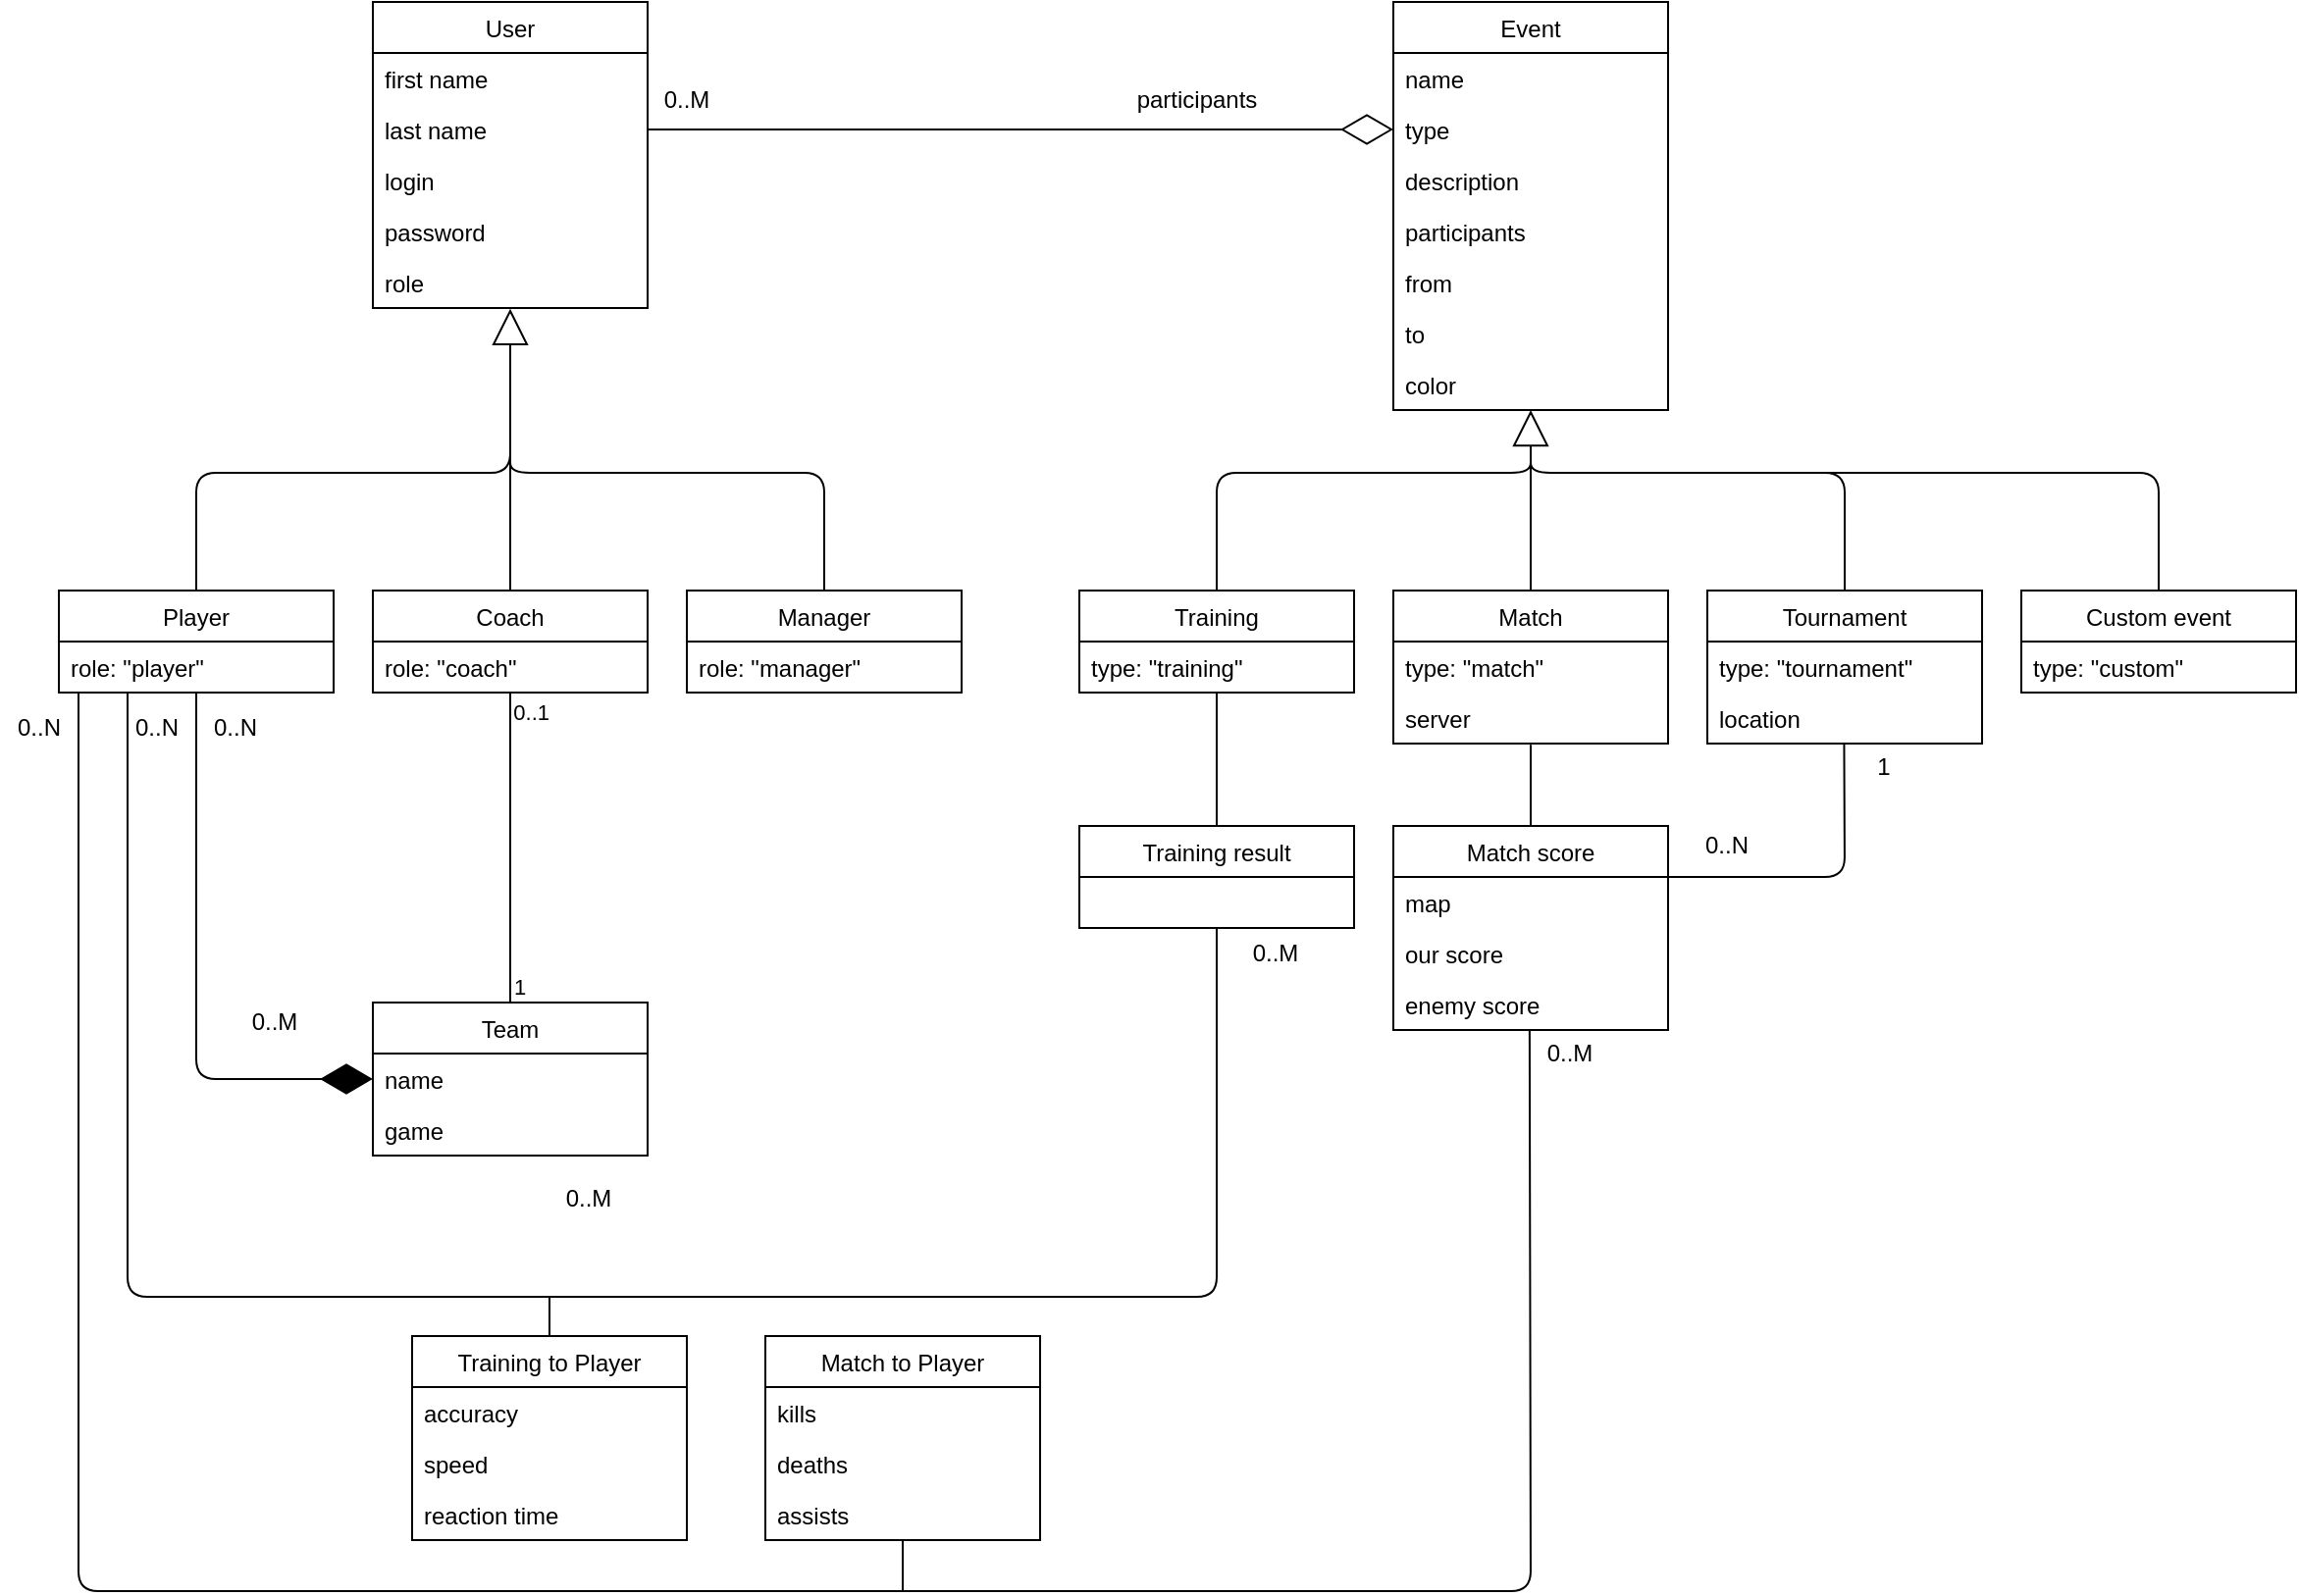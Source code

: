 <mxfile version="14.1.1" type="github">
  <diagram name="Page-1" id="9f46799a-70d6-7492-0946-bef42562c5a5">
    <mxGraphModel dx="1955" dy="1784" grid="1" gridSize="10" guides="1" tooltips="1" connect="1" arrows="1" fold="1" page="1" pageScale="1" pageWidth="1100" pageHeight="850" background="#ffffff" math="0" shadow="0">
      <root>
        <mxCell id="0" />
        <mxCell id="1" parent="0" />
        <mxCell id="-_pgTqp3qG2hkj3o-jc9-15" value="" style="endArrow=block;endSize=16;endFill=0;html=1;exitX=0.5;exitY=0;exitDx=0;exitDy=0;entryX=0.5;entryY=1.015;entryDx=0;entryDy=0;entryPerimeter=0;" parent="1" target="NWaXI-73P_ARyc7S3DBA-15" edge="1">
          <mxGeometry width="160" relative="1" as="geometry">
            <mxPoint x="110" y="250" as="sourcePoint" />
            <mxPoint x="270" y="210" as="targetPoint" />
            <Array as="points">
              <mxPoint x="110" y="190" />
              <mxPoint x="270" y="190" />
            </Array>
          </mxGeometry>
        </mxCell>
        <mxCell id="-_pgTqp3qG2hkj3o-jc9-16" value="" style="endArrow=none;html=1;exitX=0.5;exitY=0;exitDx=0;exitDy=0;" parent="1" edge="1">
          <mxGeometry width="50" height="50" relative="1" as="geometry">
            <mxPoint x="270" y="250" as="sourcePoint" />
            <mxPoint x="270" y="180" as="targetPoint" />
          </mxGeometry>
        </mxCell>
        <mxCell id="-_pgTqp3qG2hkj3o-jc9-17" value="" style="endArrow=none;html=1;exitX=0.5;exitY=0;exitDx=0;exitDy=0;" parent="1" edge="1">
          <mxGeometry width="50" height="50" relative="1" as="geometry">
            <mxPoint x="430" y="250" as="sourcePoint" />
            <mxPoint x="270" y="180" as="targetPoint" />
            <Array as="points">
              <mxPoint x="430" y="190" />
              <mxPoint x="270" y="190" />
            </Array>
          </mxGeometry>
        </mxCell>
        <mxCell id="-_pgTqp3qG2hkj3o-jc9-1" value="User" style="swimlane;fontStyle=0;childLayout=stackLayout;horizontal=1;startSize=26;fillColor=none;horizontalStack=0;resizeParent=1;resizeParentMax=0;resizeLast=0;collapsible=1;marginBottom=0;" parent="1" vertex="1">
          <mxGeometry x="200" y="-50" width="140" height="156" as="geometry">
            <mxRectangle x="200" y="30" width="90" height="26" as="alternateBounds" />
          </mxGeometry>
        </mxCell>
        <mxCell id="-_pgTqp3qG2hkj3o-jc9-6" value="first name" style="text;strokeColor=none;fillColor=none;align=left;verticalAlign=top;spacingLeft=4;spacingRight=4;overflow=hidden;rotatable=0;points=[[0,0.5],[1,0.5]];portConstraint=eastwest;" parent="-_pgTqp3qG2hkj3o-jc9-1" vertex="1">
          <mxGeometry y="26" width="140" height="26" as="geometry" />
        </mxCell>
        <mxCell id="ADOGvdhmfN3bZAimNRa--1" value="last name" style="text;strokeColor=none;fillColor=none;align=left;verticalAlign=top;spacingLeft=4;spacingRight=4;overflow=hidden;rotatable=0;points=[[0,0.5],[1,0.5]];portConstraint=eastwest;" parent="-_pgTqp3qG2hkj3o-jc9-1" vertex="1">
          <mxGeometry y="52" width="140" height="26" as="geometry" />
        </mxCell>
        <mxCell id="-_pgTqp3qG2hkj3o-jc9-7" value="login" style="text;strokeColor=none;fillColor=none;align=left;verticalAlign=top;spacingLeft=4;spacingRight=4;overflow=hidden;rotatable=0;points=[[0,0.5],[1,0.5]];portConstraint=eastwest;" parent="-_pgTqp3qG2hkj3o-jc9-1" vertex="1">
          <mxGeometry y="78" width="140" height="26" as="geometry" />
        </mxCell>
        <mxCell id="-_pgTqp3qG2hkj3o-jc9-8" value="password" style="text;strokeColor=none;fillColor=none;align=left;verticalAlign=top;spacingLeft=4;spacingRight=4;overflow=hidden;rotatable=0;points=[[0,0.5],[1,0.5]];portConstraint=eastwest;" parent="-_pgTqp3qG2hkj3o-jc9-1" vertex="1">
          <mxGeometry y="104" width="140" height="26" as="geometry" />
        </mxCell>
        <mxCell id="NWaXI-73P_ARyc7S3DBA-15" value="role" style="text;strokeColor=none;fillColor=none;align=left;verticalAlign=top;spacingLeft=4;spacingRight=4;overflow=hidden;rotatable=0;points=[[0,0.5],[1,0.5]];portConstraint=eastwest;" parent="-_pgTqp3qG2hkj3o-jc9-1" vertex="1">
          <mxGeometry y="130" width="140" height="26" as="geometry" />
        </mxCell>
        <mxCell id="-_pgTqp3qG2hkj3o-jc9-22" value="" style="endArrow=diamondThin;endFill=1;endSize=24;html=1;entryX=0;entryY=0.5;entryDx=0;entryDy=0;exitX=0.5;exitY=1;exitDx=0;exitDy=0;" parent="1" target="-_pgTqp3qG2hkj3o-jc9-18" edge="1">
          <mxGeometry width="160" relative="1" as="geometry">
            <mxPoint x="110" y="302" as="sourcePoint" />
            <mxPoint x="400" y="380" as="targetPoint" />
            <Array as="points">
              <mxPoint x="110" y="499" />
            </Array>
          </mxGeometry>
        </mxCell>
        <mxCell id="-_pgTqp3qG2hkj3o-jc9-23" value="0..M" style="text;html=1;strokeColor=none;fillColor=none;align=center;verticalAlign=middle;whiteSpace=wrap;rounded=0;" parent="1" vertex="1">
          <mxGeometry x="130" y="460" width="40" height="20" as="geometry" />
        </mxCell>
        <mxCell id="-_pgTqp3qG2hkj3o-jc9-24" value="0..N" style="text;html=1;strokeColor=none;fillColor=none;align=center;verticalAlign=middle;whiteSpace=wrap;rounded=0;" parent="1" vertex="1">
          <mxGeometry x="110" y="310" width="40" height="20" as="geometry" />
        </mxCell>
        <mxCell id="-_pgTqp3qG2hkj3o-jc9-25" value="" style="endArrow=none;html=1;edgeStyle=orthogonalEdgeStyle;entryX=0.5;entryY=1;entryDx=0;entryDy=0;exitX=0.5;exitY=0;exitDx=0;exitDy=0;" parent="1" source="-_pgTqp3qG2hkj3o-jc9-18" edge="1">
          <mxGeometry relative="1" as="geometry">
            <mxPoint x="350" y="410" as="sourcePoint" />
            <mxPoint x="270" y="302" as="targetPoint" />
            <Array as="points">
              <mxPoint x="270" y="440" />
              <mxPoint x="270" y="440" />
            </Array>
          </mxGeometry>
        </mxCell>
        <mxCell id="-_pgTqp3qG2hkj3o-jc9-26" value="1" style="edgeLabel;resizable=0;html=1;align=left;verticalAlign=bottom;" parent="-_pgTqp3qG2hkj3o-jc9-25" connectable="0" vertex="1">
          <mxGeometry x="-1" relative="1" as="geometry" />
        </mxCell>
        <mxCell id="-_pgTqp3qG2hkj3o-jc9-27" value="0..1" style="edgeLabel;resizable=0;html=1;align=right;verticalAlign=bottom;" parent="-_pgTqp3qG2hkj3o-jc9-25" connectable="0" vertex="1">
          <mxGeometry x="1" relative="1" as="geometry">
            <mxPoint x="20" y="18.03" as="offset" />
          </mxGeometry>
        </mxCell>
        <mxCell id="-_pgTqp3qG2hkj3o-jc9-28" value="Event" style="swimlane;fontStyle=0;childLayout=stackLayout;horizontal=1;startSize=26;fillColor=none;horizontalStack=0;resizeParent=1;resizeParentMax=0;resizeLast=0;collapsible=1;marginBottom=0;" parent="1" vertex="1">
          <mxGeometry x="720" y="-50" width="140" height="208" as="geometry" />
        </mxCell>
        <mxCell id="-_pgTqp3qG2hkj3o-jc9-29" value="name" style="text;strokeColor=none;fillColor=none;align=left;verticalAlign=top;spacingLeft=4;spacingRight=4;overflow=hidden;rotatable=0;points=[[0,0.5],[1,0.5]];portConstraint=eastwest;" parent="-_pgTqp3qG2hkj3o-jc9-28" vertex="1">
          <mxGeometry y="26" width="140" height="26" as="geometry" />
        </mxCell>
        <mxCell id="-_pgTqp3qG2hkj3o-jc9-30" value="type" style="text;strokeColor=none;fillColor=none;align=left;verticalAlign=top;spacingLeft=4;spacingRight=4;overflow=hidden;rotatable=0;points=[[0,0.5],[1,0.5]];portConstraint=eastwest;" parent="-_pgTqp3qG2hkj3o-jc9-28" vertex="1">
          <mxGeometry y="52" width="140" height="26" as="geometry" />
        </mxCell>
        <mxCell id="ADOGvdhmfN3bZAimNRa--16" value="description" style="text;strokeColor=none;fillColor=none;align=left;verticalAlign=top;spacingLeft=4;spacingRight=4;overflow=hidden;rotatable=0;points=[[0,0.5],[1,0.5]];portConstraint=eastwest;" parent="-_pgTqp3qG2hkj3o-jc9-28" vertex="1">
          <mxGeometry y="78" width="140" height="26" as="geometry" />
        </mxCell>
        <mxCell id="-_pgTqp3qG2hkj3o-jc9-31" value="participants" style="text;strokeColor=none;fillColor=none;align=left;verticalAlign=top;spacingLeft=4;spacingRight=4;overflow=hidden;rotatable=0;points=[[0,0.5],[1,0.5]];portConstraint=eastwest;" parent="-_pgTqp3qG2hkj3o-jc9-28" vertex="1">
          <mxGeometry y="104" width="140" height="26" as="geometry" />
        </mxCell>
        <mxCell id="NWaXI-73P_ARyc7S3DBA-1" value="from" style="text;strokeColor=none;fillColor=none;align=left;verticalAlign=top;spacingLeft=4;spacingRight=4;overflow=hidden;rotatable=0;points=[[0,0.5],[1,0.5]];portConstraint=eastwest;" parent="-_pgTqp3qG2hkj3o-jc9-28" vertex="1">
          <mxGeometry y="130" width="140" height="26" as="geometry" />
        </mxCell>
        <mxCell id="NWaXI-73P_ARyc7S3DBA-2" value="to" style="text;strokeColor=none;fillColor=none;align=left;verticalAlign=top;spacingLeft=4;spacingRight=4;overflow=hidden;rotatable=0;points=[[0,0.5],[1,0.5]];portConstraint=eastwest;" parent="-_pgTqp3qG2hkj3o-jc9-28" vertex="1">
          <mxGeometry y="156" width="140" height="26" as="geometry" />
        </mxCell>
        <mxCell id="NWaXI-73P_ARyc7S3DBA-3" value="color" style="text;strokeColor=none;fillColor=none;align=left;verticalAlign=top;spacingLeft=4;spacingRight=4;overflow=hidden;rotatable=0;points=[[0,0.5],[1,0.5]];portConstraint=eastwest;" parent="-_pgTqp3qG2hkj3o-jc9-28" vertex="1">
          <mxGeometry y="182" width="140" height="26" as="geometry" />
        </mxCell>
        <mxCell id="-_pgTqp3qG2hkj3o-jc9-37" value="" style="endArrow=block;endSize=16;endFill=0;html=1;exitX=0.5;exitY=0;exitDx=0;exitDy=0;entryX=0.5;entryY=1;entryDx=0;entryDy=0;" parent="1" target="-_pgTqp3qG2hkj3o-jc9-28" edge="1">
          <mxGeometry width="160" relative="1" as="geometry">
            <mxPoint x="790" y="250" as="sourcePoint" />
            <mxPoint x="890" y="450" as="targetPoint" />
          </mxGeometry>
        </mxCell>
        <mxCell id="-_pgTqp3qG2hkj3o-jc9-40" value="" style="endArrow=none;html=1;exitX=0.5;exitY=0;exitDx=0;exitDy=0;" parent="1" edge="1">
          <mxGeometry width="50" height="50" relative="1" as="geometry">
            <mxPoint x="950" y="250" as="sourcePoint" />
            <mxPoint x="790" y="180" as="targetPoint" />
            <Array as="points">
              <mxPoint x="950" y="190" />
              <mxPoint x="790" y="190" />
            </Array>
          </mxGeometry>
        </mxCell>
        <mxCell id="-_pgTqp3qG2hkj3o-jc9-43" value="" style="endArrow=none;html=1;exitX=0.5;exitY=0;exitDx=0;exitDy=0;" parent="1" edge="1">
          <mxGeometry width="50" height="50" relative="1" as="geometry">
            <mxPoint x="630" y="250" as="sourcePoint" />
            <mxPoint x="790" y="180" as="targetPoint" />
            <Array as="points">
              <mxPoint x="630" y="190" />
              <mxPoint x="790" y="190" />
            </Array>
          </mxGeometry>
        </mxCell>
        <mxCell id="-_pgTqp3qG2hkj3o-jc9-45" value="" style="endArrow=diamondThin;endFill=0;endSize=24;html=1;entryX=0;entryY=0.5;entryDx=0;entryDy=0;exitX=1;exitY=0.5;exitDx=0;exitDy=0;" parent="1" target="-_pgTqp3qG2hkj3o-jc9-30" edge="1">
          <mxGeometry width="160" relative="1" as="geometry">
            <mxPoint x="340" y="15" as="sourcePoint" />
            <mxPoint x="710" y="100" as="targetPoint" />
          </mxGeometry>
        </mxCell>
        <mxCell id="-_pgTqp3qG2hkj3o-jc9-49" value="0..M" style="text;html=1;strokeColor=none;fillColor=none;align=center;verticalAlign=middle;whiteSpace=wrap;rounded=0;" parent="1" vertex="1">
          <mxGeometry x="290" y="550" width="40" height="20" as="geometry" />
        </mxCell>
        <mxCell id="-_pgTqp3qG2hkj3o-jc9-52" value="" style="endArrow=none;html=1;exitX=0.5;exitY=0;exitDx=0;exitDy=0;" parent="1" edge="1">
          <mxGeometry width="50" height="50" relative="1" as="geometry">
            <mxPoint x="1110" y="250" as="sourcePoint" />
            <mxPoint x="940" y="190" as="targetPoint" />
            <Array as="points">
              <mxPoint x="1110" y="190" />
            </Array>
          </mxGeometry>
        </mxCell>
        <mxCell id="-_pgTqp3qG2hkj3o-jc9-53" value="Training result" style="swimlane;fontStyle=0;childLayout=stackLayout;horizontal=1;startSize=26;fillColor=none;horizontalStack=0;resizeParent=1;resizeParentMax=0;resizeLast=0;collapsible=1;marginBottom=0;" parent="1" vertex="1">
          <mxGeometry x="560" y="370" width="140" height="52" as="geometry" />
        </mxCell>
        <mxCell id="-_pgTqp3qG2hkj3o-jc9-57" value="" style="endArrow=none;html=1;entryX=0.5;entryY=1;entryDx=0;entryDy=0;exitX=0.5;exitY=0;exitDx=0;exitDy=0;" parent="1" source="-_pgTqp3qG2hkj3o-jc9-53" edge="1">
          <mxGeometry width="50" height="50" relative="1" as="geometry">
            <mxPoint x="790" y="510" as="sourcePoint" />
            <mxPoint x="630" y="302" as="targetPoint" />
          </mxGeometry>
        </mxCell>
        <mxCell id="-_pgTqp3qG2hkj3o-jc9-18" value="Team" style="swimlane;fontStyle=0;childLayout=stackLayout;horizontal=1;startSize=26;fillColor=none;horizontalStack=0;resizeParent=1;resizeParentMax=0;resizeLast=0;collapsible=1;marginBottom=0;" parent="1" vertex="1">
          <mxGeometry x="200" y="460" width="140" height="78" as="geometry" />
        </mxCell>
        <mxCell id="-_pgTqp3qG2hkj3o-jc9-19" value="name" style="text;strokeColor=none;fillColor=none;align=left;verticalAlign=top;spacingLeft=4;spacingRight=4;overflow=hidden;rotatable=0;points=[[0,0.5],[1,0.5]];portConstraint=eastwest;" parent="-_pgTqp3qG2hkj3o-jc9-18" vertex="1">
          <mxGeometry y="26" width="140" height="26" as="geometry" />
        </mxCell>
        <mxCell id="NWaXI-73P_ARyc7S3DBA-21" value="game" style="text;strokeColor=none;fillColor=none;align=left;verticalAlign=top;spacingLeft=4;spacingRight=4;overflow=hidden;rotatable=0;points=[[0,0.5],[1,0.5]];portConstraint=eastwest;" parent="-_pgTqp3qG2hkj3o-jc9-18" vertex="1">
          <mxGeometry y="52" width="140" height="26" as="geometry" />
        </mxCell>
        <mxCell id="-_pgTqp3qG2hkj3o-jc9-59" value="" style="endArrow=none;html=1;entryX=0.5;entryY=1;entryDx=0;entryDy=0;exitX=0.25;exitY=1;exitDx=0;exitDy=0;" parent="1" target="-_pgTqp3qG2hkj3o-jc9-53" edge="1">
          <mxGeometry width="50" height="50" relative="1" as="geometry">
            <mxPoint x="75" y="302" as="sourcePoint" />
            <mxPoint x="660" y="590" as="targetPoint" />
            <Array as="points">
              <mxPoint x="75" y="610" />
              <mxPoint x="630" y="610" />
            </Array>
          </mxGeometry>
        </mxCell>
        <mxCell id="-_pgTqp3qG2hkj3o-jc9-60" value="0..M" style="text;html=1;strokeColor=none;fillColor=none;align=center;verticalAlign=middle;whiteSpace=wrap;rounded=0;" parent="1" vertex="1">
          <mxGeometry x="640" y="425" width="40" height="20" as="geometry" />
        </mxCell>
        <mxCell id="-_pgTqp3qG2hkj3o-jc9-61" value="0..N" style="text;html=1;strokeColor=none;fillColor=none;align=center;verticalAlign=middle;whiteSpace=wrap;rounded=0;" parent="1" vertex="1">
          <mxGeometry x="70" y="310" width="40" height="20" as="geometry" />
        </mxCell>
        <mxCell id="-_pgTqp3qG2hkj3o-jc9-66" value="" style="endArrow=none;html=1;exitX=0.5;exitY=0;exitDx=0;exitDy=0;" parent="1" source="-_pgTqp3qG2hkj3o-jc9-62" edge="1">
          <mxGeometry width="50" height="50" relative="1" as="geometry">
            <mxPoint x="150" y="700" as="sourcePoint" />
            <mxPoint x="290" y="610" as="targetPoint" />
          </mxGeometry>
        </mxCell>
        <mxCell id="-_pgTqp3qG2hkj3o-jc9-69" value="0..M" style="text;html=1;strokeColor=none;fillColor=none;align=center;verticalAlign=middle;whiteSpace=wrap;rounded=0;" parent="1" vertex="1">
          <mxGeometry x="790" y="476" width="40" height="20" as="geometry" />
        </mxCell>
        <mxCell id="-_pgTqp3qG2hkj3o-jc9-70" value="" style="endArrow=none;html=1;exitX=0.5;exitY=0;exitDx=0;exitDy=0;entryX=0.5;entryY=1.022;entryDx=0;entryDy=0;entryPerimeter=0;" parent="1" target="ADOGvdhmfN3bZAimNRa--6" edge="1">
          <mxGeometry width="50" height="50" relative="1" as="geometry">
            <mxPoint x="790" y="370" as="sourcePoint" />
            <mxPoint x="820" y="350" as="targetPoint" />
          </mxGeometry>
        </mxCell>
        <mxCell id="-_pgTqp3qG2hkj3o-jc9-71" value="" style="endArrow=none;html=1;entryX=1;entryY=0.5;entryDx=0;entryDy=0;exitX=0.498;exitY=1.021;exitDx=0;exitDy=0;exitPerimeter=0;" parent="1" source="y9PZeG7ytamyU-XKeHPz-3" edge="1">
          <mxGeometry width="50" height="50" relative="1" as="geometry">
            <mxPoint x="950" y="302" as="sourcePoint" />
            <mxPoint x="860" y="396" as="targetPoint" />
            <Array as="points">
              <mxPoint x="950" y="396" />
            </Array>
          </mxGeometry>
        </mxCell>
        <mxCell id="-_pgTqp3qG2hkj3o-jc9-72" value="0..N" style="text;html=1;strokeColor=none;fillColor=none;align=center;verticalAlign=middle;whiteSpace=wrap;rounded=0;" parent="1" vertex="1">
          <mxGeometry x="870" y="370" width="40" height="20" as="geometry" />
        </mxCell>
        <mxCell id="-_pgTqp3qG2hkj3o-jc9-73" value="1" style="text;html=1;strokeColor=none;fillColor=none;align=center;verticalAlign=middle;whiteSpace=wrap;rounded=0;" parent="1" vertex="1">
          <mxGeometry x="950" y="330" width="40" height="20" as="geometry" />
        </mxCell>
        <mxCell id="-_pgTqp3qG2hkj3o-jc9-74" value="" style="endArrow=none;html=1;entryX=0.496;entryY=1.002;entryDx=0;entryDy=0;entryPerimeter=0;" parent="1" target="NWaXI-73P_ARyc7S3DBA-20" edge="1">
          <mxGeometry width="50" height="50" relative="1" as="geometry">
            <mxPoint x="50" y="302" as="sourcePoint" />
            <mxPoint x="790" y="422" as="targetPoint" />
            <Array as="points">
              <mxPoint x="50" y="760" />
              <mxPoint x="790" y="760" />
            </Array>
          </mxGeometry>
        </mxCell>
        <mxCell id="-_pgTqp3qG2hkj3o-jc9-75" value="0..N" style="text;html=1;strokeColor=none;fillColor=none;align=center;verticalAlign=middle;whiteSpace=wrap;rounded=0;" parent="1" vertex="1">
          <mxGeometry x="10" y="310" width="40" height="20" as="geometry" />
        </mxCell>
        <mxCell id="-_pgTqp3qG2hkj3o-jc9-62" value="Training to Player" style="swimlane;fontStyle=0;childLayout=stackLayout;horizontal=1;startSize=26;fillColor=none;horizontalStack=0;resizeParent=1;resizeParentMax=0;resizeLast=0;collapsible=1;marginBottom=0;" parent="1" vertex="1">
          <mxGeometry x="220" y="630" width="140" height="104" as="geometry" />
        </mxCell>
        <mxCell id="-_pgTqp3qG2hkj3o-jc9-63" value="accuracy" style="text;strokeColor=none;fillColor=none;align=left;verticalAlign=top;spacingLeft=4;spacingRight=4;overflow=hidden;rotatable=0;points=[[0,0.5],[1,0.5]];portConstraint=eastwest;" parent="-_pgTqp3qG2hkj3o-jc9-62" vertex="1">
          <mxGeometry y="26" width="140" height="26" as="geometry" />
        </mxCell>
        <mxCell id="NWaXI-73P_ARyc7S3DBA-16" value="speed" style="text;strokeColor=none;fillColor=none;align=left;verticalAlign=top;spacingLeft=4;spacingRight=4;overflow=hidden;rotatable=0;points=[[0,0.5],[1,0.5]];portConstraint=eastwest;" parent="-_pgTqp3qG2hkj3o-jc9-62" vertex="1">
          <mxGeometry y="52" width="140" height="26" as="geometry" />
        </mxCell>
        <mxCell id="-_pgTqp3qG2hkj3o-jc9-67" value="reaction time" style="text;strokeColor=none;fillColor=none;align=left;verticalAlign=top;spacingLeft=4;spacingRight=4;overflow=hidden;rotatable=0;points=[[0,0.5],[1,0.5]];portConstraint=eastwest;" parent="-_pgTqp3qG2hkj3o-jc9-62" vertex="1">
          <mxGeometry y="78" width="140" height="26" as="geometry" />
        </mxCell>
        <mxCell id="-_pgTqp3qG2hkj3o-jc9-76" value="Match to Player" style="swimlane;fontStyle=0;childLayout=stackLayout;horizontal=1;startSize=26;fillColor=none;horizontalStack=0;resizeParent=1;resizeParentMax=0;resizeLast=0;collapsible=1;marginBottom=0;" parent="1" vertex="1">
          <mxGeometry x="400" y="630" width="140" height="104" as="geometry" />
        </mxCell>
        <mxCell id="-_pgTqp3qG2hkj3o-jc9-77" value="kills" style="text;strokeColor=none;fillColor=none;align=left;verticalAlign=top;spacingLeft=4;spacingRight=4;overflow=hidden;rotatable=0;points=[[0,0.5],[1,0.5]];portConstraint=eastwest;" parent="-_pgTqp3qG2hkj3o-jc9-76" vertex="1">
          <mxGeometry y="26" width="140" height="26" as="geometry" />
        </mxCell>
        <mxCell id="-_pgTqp3qG2hkj3o-jc9-80" value="deaths" style="text;strokeColor=none;fillColor=none;align=left;verticalAlign=top;spacingLeft=4;spacingRight=4;overflow=hidden;rotatable=0;points=[[0,0.5],[1,0.5]];portConstraint=eastwest;" parent="-_pgTqp3qG2hkj3o-jc9-76" vertex="1">
          <mxGeometry y="52" width="140" height="26" as="geometry" />
        </mxCell>
        <mxCell id="-_pgTqp3qG2hkj3o-jc9-81" value="assists" style="text;strokeColor=none;fillColor=none;align=left;verticalAlign=top;spacingLeft=4;spacingRight=4;overflow=hidden;rotatable=0;points=[[0,0.5],[1,0.5]];portConstraint=eastwest;" parent="-_pgTqp3qG2hkj3o-jc9-76" vertex="1">
          <mxGeometry y="78" width="140" height="26" as="geometry" />
        </mxCell>
        <mxCell id="-_pgTqp3qG2hkj3o-jc9-79" value="" style="endArrow=none;html=1;entryX=0.5;entryY=1;entryDx=0;entryDy=0;" parent="1" target="-_pgTqp3qG2hkj3o-jc9-76" edge="1">
          <mxGeometry width="50" height="50" relative="1" as="geometry">
            <mxPoint x="470" y="760" as="sourcePoint" />
            <mxPoint x="490" y="750" as="targetPoint" />
          </mxGeometry>
        </mxCell>
        <mxCell id="-_pgTqp3qG2hkj3o-jc9-85" value="Custom event" style="swimlane;fontStyle=0;childLayout=stackLayout;horizontal=1;startSize=26;fillColor=none;horizontalStack=0;resizeParent=1;resizeParentMax=0;resizeLast=0;collapsible=1;marginBottom=0;" parent="1" vertex="1">
          <mxGeometry x="1040" y="250" width="140" height="52" as="geometry" />
        </mxCell>
        <mxCell id="-_pgTqp3qG2hkj3o-jc9-86" value="type: &quot;custom&quot;" style="text;strokeColor=none;fillColor=none;align=left;verticalAlign=top;spacingLeft=4;spacingRight=4;overflow=hidden;rotatable=0;points=[[0,0.5],[1,0.5]];portConstraint=eastwest;" parent="-_pgTqp3qG2hkj3o-jc9-85" vertex="1">
          <mxGeometry y="26" width="140" height="26" as="geometry" />
        </mxCell>
        <mxCell id="NWaXI-73P_ARyc7S3DBA-5" value="Player" style="swimlane;fontStyle=0;childLayout=stackLayout;horizontal=1;startSize=26;fillColor=none;horizontalStack=0;resizeParent=1;resizeParentMax=0;resizeLast=0;collapsible=1;marginBottom=0;" parent="1" vertex="1">
          <mxGeometry x="40" y="250" width="140" height="52" as="geometry" />
        </mxCell>
        <mxCell id="NWaXI-73P_ARyc7S3DBA-6" value="role: &quot;player&quot;" style="text;strokeColor=none;fillColor=none;align=left;verticalAlign=top;spacingLeft=4;spacingRight=4;overflow=hidden;rotatable=0;points=[[0,0.5],[1,0.5]];portConstraint=eastwest;" parent="NWaXI-73P_ARyc7S3DBA-5" vertex="1">
          <mxGeometry y="26" width="140" height="26" as="geometry" />
        </mxCell>
        <mxCell id="NWaXI-73P_ARyc7S3DBA-9" value="Coach" style="swimlane;fontStyle=0;childLayout=stackLayout;horizontal=1;startSize=26;fillColor=none;horizontalStack=0;resizeParent=1;resizeParentMax=0;resizeLast=0;collapsible=1;marginBottom=0;" parent="1" vertex="1">
          <mxGeometry x="200" y="250" width="140" height="52" as="geometry" />
        </mxCell>
        <mxCell id="NWaXI-73P_ARyc7S3DBA-10" value="role: &quot;coach&quot;" style="text;strokeColor=none;fillColor=none;align=left;verticalAlign=top;spacingLeft=4;spacingRight=4;overflow=hidden;rotatable=0;points=[[0,0.5],[1,0.5]];portConstraint=eastwest;" parent="NWaXI-73P_ARyc7S3DBA-9" vertex="1">
          <mxGeometry y="26" width="140" height="26" as="geometry" />
        </mxCell>
        <mxCell id="NWaXI-73P_ARyc7S3DBA-11" value="Manager" style="swimlane;fontStyle=0;childLayout=stackLayout;horizontal=1;startSize=26;fillColor=none;horizontalStack=0;resizeParent=1;resizeParentMax=0;resizeLast=0;collapsible=1;marginBottom=0;" parent="1" vertex="1">
          <mxGeometry x="360" y="250" width="140" height="52" as="geometry" />
        </mxCell>
        <mxCell id="NWaXI-73P_ARyc7S3DBA-12" value="role: &quot;manager&quot;" style="text;strokeColor=none;fillColor=none;align=left;verticalAlign=top;spacingLeft=4;spacingRight=4;overflow=hidden;rotatable=0;points=[[0,0.5],[1,0.5]];portConstraint=eastwest;" parent="NWaXI-73P_ARyc7S3DBA-11" vertex="1">
          <mxGeometry y="26" width="140" height="26" as="geometry" />
        </mxCell>
        <mxCell id="NWaXI-73P_ARyc7S3DBA-17" value="Match score" style="swimlane;fontStyle=0;childLayout=stackLayout;horizontal=1;startSize=26;fillColor=none;horizontalStack=0;resizeParent=1;resizeParentMax=0;resizeLast=0;collapsible=1;marginBottom=0;" parent="1" vertex="1">
          <mxGeometry x="720" y="370" width="140" height="104" as="geometry" />
        </mxCell>
        <mxCell id="NWaXI-73P_ARyc7S3DBA-18" value="map" style="text;strokeColor=none;fillColor=none;align=left;verticalAlign=top;spacingLeft=4;spacingRight=4;overflow=hidden;rotatable=0;points=[[0,0.5],[1,0.5]];portConstraint=eastwest;" parent="NWaXI-73P_ARyc7S3DBA-17" vertex="1">
          <mxGeometry y="26" width="140" height="26" as="geometry" />
        </mxCell>
        <mxCell id="NWaXI-73P_ARyc7S3DBA-19" value="our score" style="text;strokeColor=none;fillColor=none;align=left;verticalAlign=top;spacingLeft=4;spacingRight=4;overflow=hidden;rotatable=0;points=[[0,0.5],[1,0.5]];portConstraint=eastwest;" parent="NWaXI-73P_ARyc7S3DBA-17" vertex="1">
          <mxGeometry y="52" width="140" height="26" as="geometry" />
        </mxCell>
        <mxCell id="NWaXI-73P_ARyc7S3DBA-20" value="enemy score" style="text;strokeColor=none;fillColor=none;align=left;verticalAlign=top;spacingLeft=4;spacingRight=4;overflow=hidden;rotatable=0;points=[[0,0.5],[1,0.5]];portConstraint=eastwest;" parent="NWaXI-73P_ARyc7S3DBA-17" vertex="1">
          <mxGeometry y="78" width="140" height="26" as="geometry" />
        </mxCell>
        <mxCell id="ADOGvdhmfN3bZAimNRa--2" value="Training" style="swimlane;fontStyle=0;childLayout=stackLayout;horizontal=1;startSize=26;fillColor=none;horizontalStack=0;resizeParent=1;resizeParentMax=0;resizeLast=0;collapsible=1;marginBottom=0;" parent="1" vertex="1">
          <mxGeometry x="560" y="250" width="140" height="52" as="geometry" />
        </mxCell>
        <mxCell id="ADOGvdhmfN3bZAimNRa--3" value="type: &quot;training&quot;" style="text;strokeColor=none;fillColor=none;align=left;verticalAlign=top;spacingLeft=4;spacingRight=4;overflow=hidden;rotatable=0;points=[[0,0.5],[1,0.5]];portConstraint=eastwest;" parent="ADOGvdhmfN3bZAimNRa--2" vertex="1">
          <mxGeometry y="26" width="140" height="26" as="geometry" />
        </mxCell>
        <mxCell id="ADOGvdhmfN3bZAimNRa--4" value="Match" style="swimlane;fontStyle=0;childLayout=stackLayout;horizontal=1;startSize=26;fillColor=none;horizontalStack=0;resizeParent=1;resizeParentMax=0;resizeLast=0;collapsible=1;marginBottom=0;" parent="1" vertex="1">
          <mxGeometry x="720" y="250" width="140" height="78" as="geometry" />
        </mxCell>
        <mxCell id="ADOGvdhmfN3bZAimNRa--5" value="type: &quot;match&quot;" style="text;strokeColor=none;fillColor=none;align=left;verticalAlign=top;spacingLeft=4;spacingRight=4;overflow=hidden;rotatable=0;points=[[0,0.5],[1,0.5]];portConstraint=eastwest;" parent="ADOGvdhmfN3bZAimNRa--4" vertex="1">
          <mxGeometry y="26" width="140" height="26" as="geometry" />
        </mxCell>
        <mxCell id="ADOGvdhmfN3bZAimNRa--6" value="server" style="text;strokeColor=none;fillColor=none;align=left;verticalAlign=top;spacingLeft=4;spacingRight=4;overflow=hidden;rotatable=0;points=[[0,0.5],[1,0.5]];portConstraint=eastwest;" parent="ADOGvdhmfN3bZAimNRa--4" vertex="1">
          <mxGeometry y="52" width="140" height="26" as="geometry" />
        </mxCell>
        <mxCell id="ADOGvdhmfN3bZAimNRa--18" value="0..M" style="text;html=1;strokeColor=none;fillColor=none;align=center;verticalAlign=middle;whiteSpace=wrap;rounded=0;" parent="1" vertex="1">
          <mxGeometry x="340" y="-10" width="40" height="20" as="geometry" />
        </mxCell>
        <mxCell id="ADOGvdhmfN3bZAimNRa--19" value="participants" style="text;html=1;strokeColor=none;fillColor=none;align=center;verticalAlign=middle;whiteSpace=wrap;rounded=0;" parent="1" vertex="1">
          <mxGeometry x="600" y="-10" width="40" height="20" as="geometry" />
        </mxCell>
        <mxCell id="y9PZeG7ytamyU-XKeHPz-1" value="Tournament" style="swimlane;fontStyle=0;childLayout=stackLayout;horizontal=1;startSize=26;fillColor=none;horizontalStack=0;resizeParent=1;resizeParentMax=0;resizeLast=0;collapsible=1;marginBottom=0;" parent="1" vertex="1">
          <mxGeometry x="880" y="250" width="140" height="78" as="geometry" />
        </mxCell>
        <mxCell id="y9PZeG7ytamyU-XKeHPz-2" value="type: &quot;tournament&quot;" style="text;strokeColor=none;fillColor=none;align=left;verticalAlign=top;spacingLeft=4;spacingRight=4;overflow=hidden;rotatable=0;points=[[0,0.5],[1,0.5]];portConstraint=eastwest;" parent="y9PZeG7ytamyU-XKeHPz-1" vertex="1">
          <mxGeometry y="26" width="140" height="26" as="geometry" />
        </mxCell>
        <mxCell id="y9PZeG7ytamyU-XKeHPz-3" value="location" style="text;strokeColor=none;fillColor=none;align=left;verticalAlign=top;spacingLeft=4;spacingRight=4;overflow=hidden;rotatable=0;points=[[0,0.5],[1,0.5]];portConstraint=eastwest;" parent="y9PZeG7ytamyU-XKeHPz-1" vertex="1">
          <mxGeometry y="52" width="140" height="26" as="geometry" />
        </mxCell>
      </root>
    </mxGraphModel>
  </diagram>
</mxfile>
